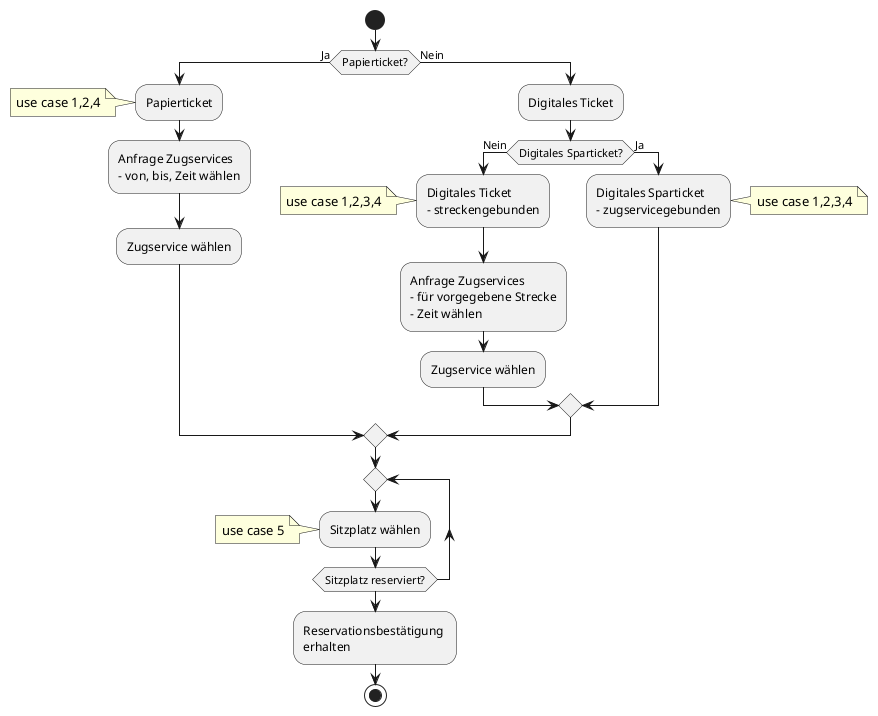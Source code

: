 @startuml
start
if (Papierticket?) then (Ja)
  :Papierticket;
  note left
    use case 1,2,4
  end note
  :Anfrage Zugservices
  - von, bis, Zeit wählen;
  :Zugservice wählen;
else (Nein)
  :Digitales Ticket;
  if (Digitales Sparticket?) then (Nein)
     :Digitales Ticket
     - streckengebunden;
     note left
       use case 1,2,3,4
     end note
     :Anfrage Zugservices
     - für vorgegebene Strecke
     - Zeit wählen;
     :Zugservice wählen;
   else (Ja)
     :Digitales Sparticket
     - zugservicegebunden;
     note right
        use case 1,2,3,4
     end note
   endif
endif
repeat
    :Sitzplatz wählen;
    note left
        use case 5
    end note
repeat while (Sitzplatz reserviert?)
:Reservationsbestätigung \nerhalten;
stop
@enduml